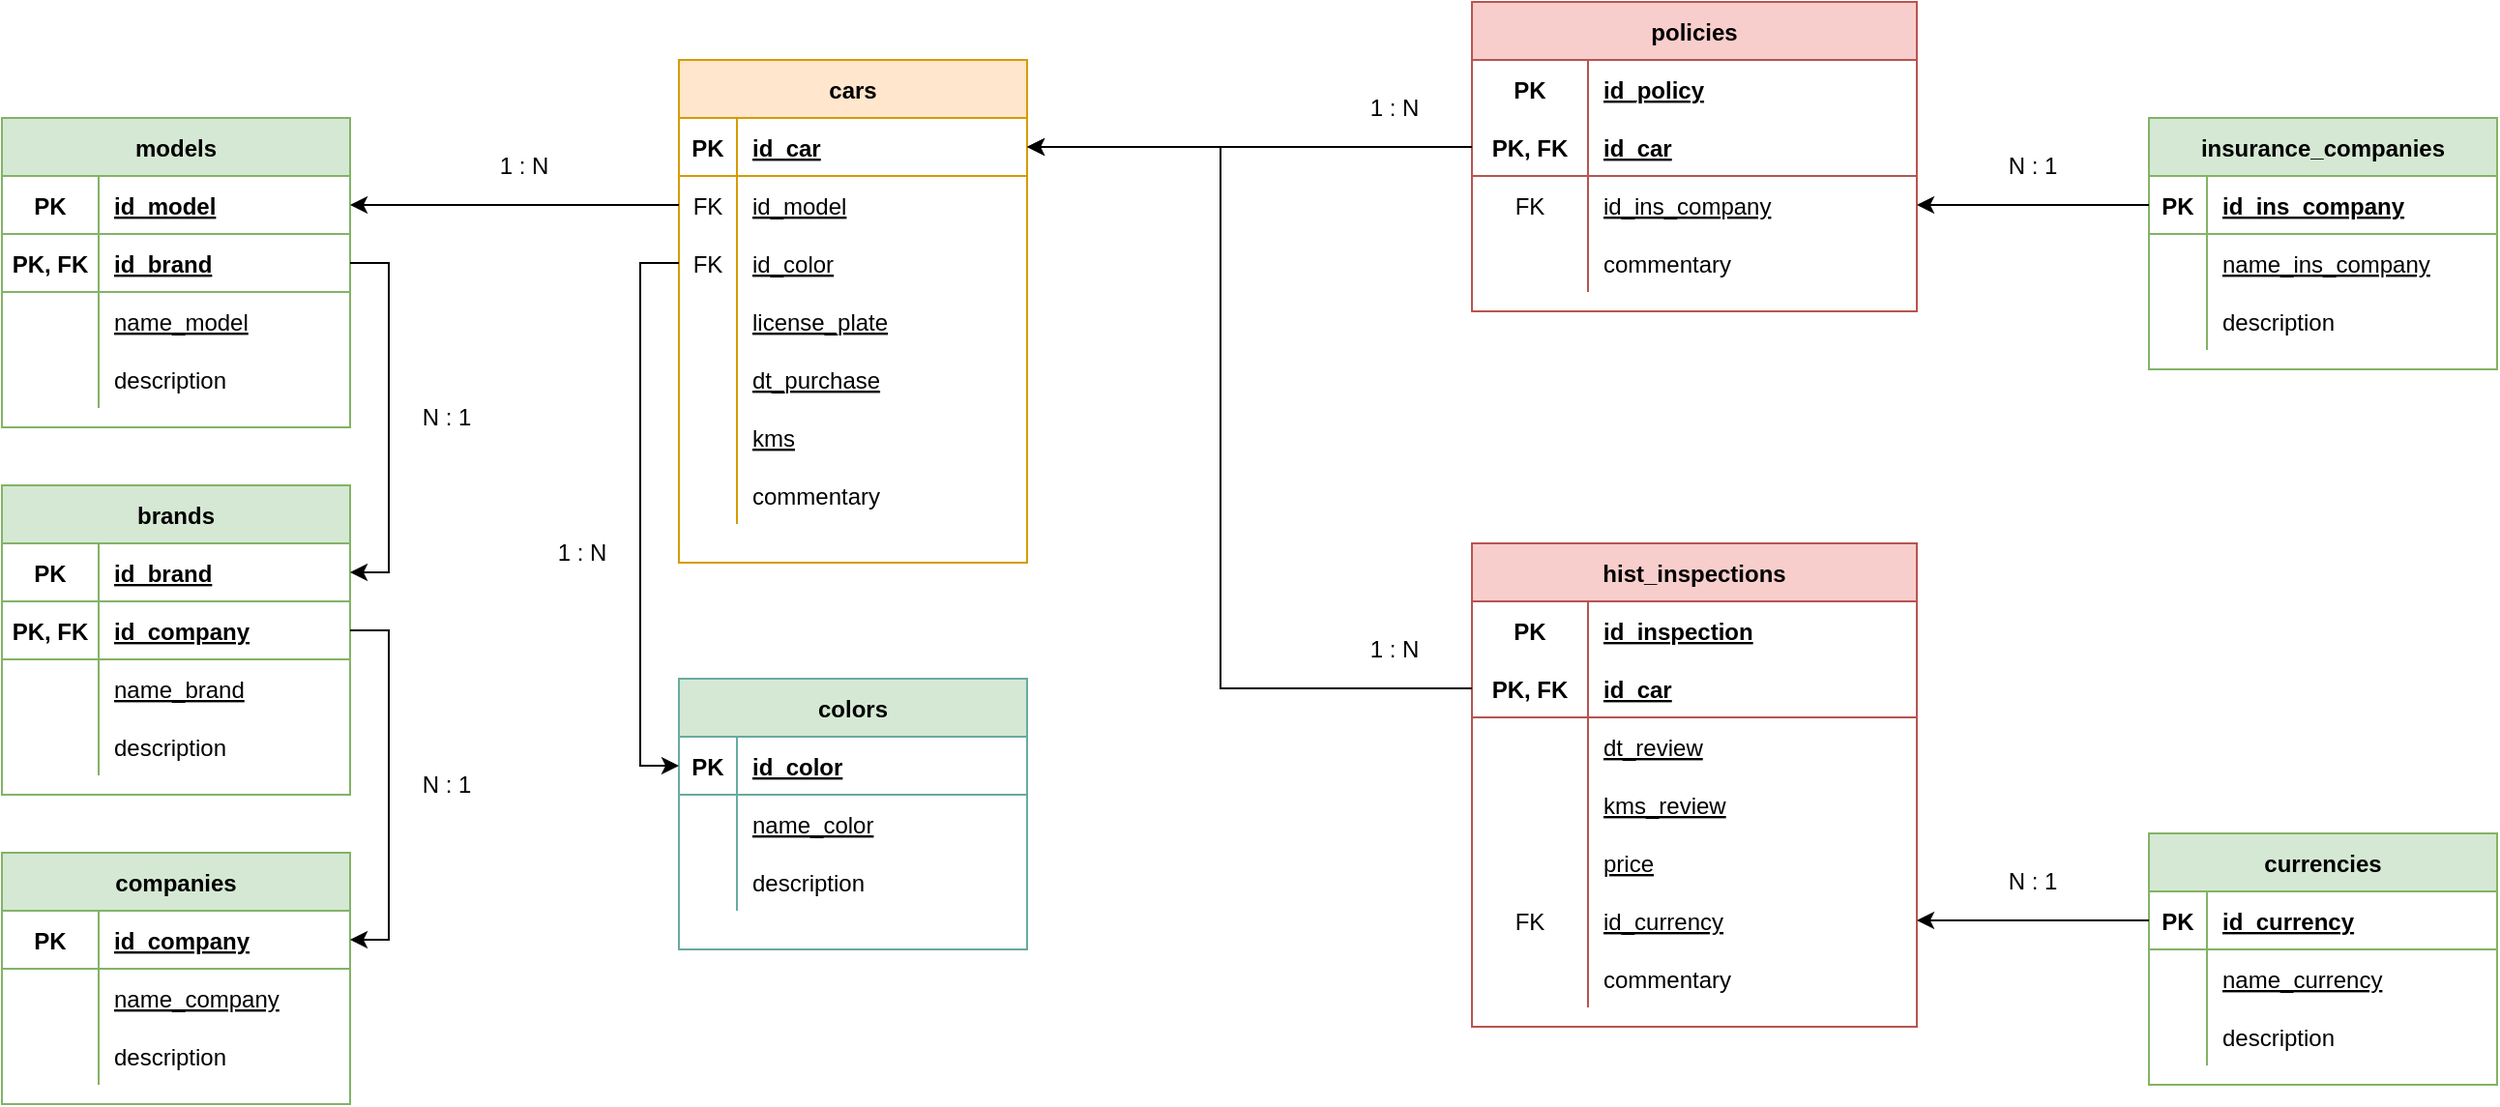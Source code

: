 <mxfile version="20.3.0" type="device"><diagram id="R2lEEEUBdFMjLlhIrx00" name="Page-1"><mxGraphModel dx="1422" dy="857" grid="1" gridSize="10" guides="1" tooltips="1" connect="1" arrows="1" fold="1" page="1" pageScale="1" pageWidth="850" pageHeight="1100" math="0" shadow="0" extFonts="Permanent Marker^https://fonts.googleapis.com/css?family=Permanent+Marker"><root><mxCell id="0"/><mxCell id="1" parent="0"/><mxCell id="6dHlIfz9CADJNxoxIggC-112" value="cars" style="shape=table;startSize=30;container=1;collapsible=1;childLayout=tableLayout;fixedRows=1;rowLines=0;fontStyle=1;align=center;resizeLast=1;strokeColor=#D79B00;fillColor=#ffe6cc;" parent="1" vertex="1"><mxGeometry x="440" y="80" width="180" height="260" as="geometry"/></mxCell><mxCell id="6dHlIfz9CADJNxoxIggC-113" value="" style="shape=tableRow;horizontal=0;startSize=0;swimlaneHead=0;swimlaneBody=0;fillColor=none;collapsible=0;dropTarget=0;points=[[0,0.5],[1,0.5]];portConstraint=eastwest;top=0;left=0;right=0;bottom=1;strokeColor=#D79B00;" parent="6dHlIfz9CADJNxoxIggC-112" vertex="1"><mxGeometry y="30" width="180" height="30" as="geometry"/></mxCell><mxCell id="6dHlIfz9CADJNxoxIggC-114" value="PK" style="shape=partialRectangle;connectable=0;fillColor=none;top=0;left=0;bottom=0;right=0;fontStyle=1;overflow=hidden;strokeColor=#D79B00;" parent="6dHlIfz9CADJNxoxIggC-113" vertex="1"><mxGeometry width="30" height="30" as="geometry"><mxRectangle width="30" height="30" as="alternateBounds"/></mxGeometry></mxCell><mxCell id="6dHlIfz9CADJNxoxIggC-115" value="id_car" style="shape=partialRectangle;connectable=0;fillColor=none;top=0;left=0;bottom=0;right=0;align=left;spacingLeft=6;fontStyle=5;overflow=hidden;strokeColor=#D79B00;" parent="6dHlIfz9CADJNxoxIggC-113" vertex="1"><mxGeometry x="30" width="150" height="30" as="geometry"><mxRectangle width="150" height="30" as="alternateBounds"/></mxGeometry></mxCell><mxCell id="6dHlIfz9CADJNxoxIggC-122" value="" style="shape=tableRow;horizontal=0;startSize=0;swimlaneHead=0;swimlaneBody=0;fillColor=none;collapsible=0;dropTarget=0;points=[[0,0.5],[1,0.5]];portConstraint=eastwest;top=0;left=0;right=0;bottom=0;strokeColor=#D79B00;" parent="6dHlIfz9CADJNxoxIggC-112" vertex="1"><mxGeometry y="60" width="180" height="30" as="geometry"/></mxCell><mxCell id="6dHlIfz9CADJNxoxIggC-123" value="FK" style="shape=partialRectangle;connectable=0;fillColor=none;top=0;left=0;bottom=0;right=0;editable=1;overflow=hidden;strokeColor=#D79B00;" parent="6dHlIfz9CADJNxoxIggC-122" vertex="1"><mxGeometry width="30" height="30" as="geometry"><mxRectangle width="30" height="30" as="alternateBounds"/></mxGeometry></mxCell><mxCell id="6dHlIfz9CADJNxoxIggC-124" value="id_model" style="shape=partialRectangle;connectable=0;fillColor=none;top=0;left=0;bottom=0;right=0;align=left;spacingLeft=6;overflow=hidden;strokeColor=#D79B00;fontStyle=4" parent="6dHlIfz9CADJNxoxIggC-122" vertex="1"><mxGeometry x="30" width="150" height="30" as="geometry"><mxRectangle width="150" height="30" as="alternateBounds"/></mxGeometry></mxCell><mxCell id="6dHlIfz9CADJNxoxIggC-138" value="" style="shape=tableRow;horizontal=0;startSize=0;swimlaneHead=0;swimlaneBody=0;fillColor=none;collapsible=0;dropTarget=0;points=[[0,0.5],[1,0.5]];portConstraint=eastwest;top=0;left=0;right=0;bottom=0;strokeColor=#D79B00;" parent="6dHlIfz9CADJNxoxIggC-112" vertex="1"><mxGeometry y="90" width="180" height="30" as="geometry"/></mxCell><mxCell id="6dHlIfz9CADJNxoxIggC-139" value="FK" style="shape=partialRectangle;connectable=0;fillColor=none;top=0;left=0;bottom=0;right=0;editable=1;overflow=hidden;strokeColor=#D79B00;" parent="6dHlIfz9CADJNxoxIggC-138" vertex="1"><mxGeometry width="30" height="30" as="geometry"><mxRectangle width="30" height="30" as="alternateBounds"/></mxGeometry></mxCell><mxCell id="6dHlIfz9CADJNxoxIggC-140" value="id_color" style="shape=partialRectangle;connectable=0;fillColor=none;top=0;left=0;bottom=0;right=0;align=left;spacingLeft=6;overflow=hidden;strokeColor=#D79B00;fontStyle=4" parent="6dHlIfz9CADJNxoxIggC-138" vertex="1"><mxGeometry x="30" width="150" height="30" as="geometry"><mxRectangle width="150" height="30" as="alternateBounds"/></mxGeometry></mxCell><mxCell id="6dHlIfz9CADJNxoxIggC-141" value="" style="shape=tableRow;horizontal=0;startSize=0;swimlaneHead=0;swimlaneBody=0;fillColor=none;collapsible=0;dropTarget=0;points=[[0,0.5],[1,0.5]];portConstraint=eastwest;top=0;left=0;right=0;bottom=0;strokeColor=#D79B00;" parent="6dHlIfz9CADJNxoxIggC-112" vertex="1"><mxGeometry y="120" width="180" height="30" as="geometry"/></mxCell><mxCell id="6dHlIfz9CADJNxoxIggC-142" value="" style="shape=partialRectangle;connectable=0;fillColor=none;top=0;left=0;bottom=0;right=0;editable=1;overflow=hidden;strokeColor=#D79B00;" parent="6dHlIfz9CADJNxoxIggC-141" vertex="1"><mxGeometry width="30" height="30" as="geometry"><mxRectangle width="30" height="30" as="alternateBounds"/></mxGeometry></mxCell><mxCell id="6dHlIfz9CADJNxoxIggC-143" value="license_plate" style="shape=partialRectangle;connectable=0;fillColor=none;top=0;left=0;bottom=0;right=0;align=left;spacingLeft=6;overflow=hidden;strokeColor=#D79B00;fontStyle=4" parent="6dHlIfz9CADJNxoxIggC-141" vertex="1"><mxGeometry x="30" width="150" height="30" as="geometry"><mxRectangle width="150" height="30" as="alternateBounds"/></mxGeometry></mxCell><mxCell id="0XZxJtU2nAMoWW1lxGQn-33" value="" style="shape=tableRow;horizontal=0;startSize=0;swimlaneHead=0;swimlaneBody=0;fillColor=none;collapsible=0;dropTarget=0;points=[[0,0.5],[1,0.5]];portConstraint=eastwest;top=0;left=0;right=0;bottom=0;strokeColor=#D79B00;" parent="6dHlIfz9CADJNxoxIggC-112" vertex="1"><mxGeometry y="150" width="180" height="30" as="geometry"/></mxCell><mxCell id="0XZxJtU2nAMoWW1lxGQn-34" value="" style="shape=partialRectangle;connectable=0;fillColor=none;top=0;left=0;bottom=0;right=0;editable=1;overflow=hidden;strokeColor=#D79B00;" parent="0XZxJtU2nAMoWW1lxGQn-33" vertex="1"><mxGeometry width="30" height="30" as="geometry"><mxRectangle width="30" height="30" as="alternateBounds"/></mxGeometry></mxCell><mxCell id="0XZxJtU2nAMoWW1lxGQn-35" value="dt_purchase" style="shape=partialRectangle;connectable=0;fillColor=none;top=0;left=0;bottom=0;right=0;align=left;spacingLeft=6;overflow=hidden;strokeColor=#D79B00;fontStyle=4" parent="0XZxJtU2nAMoWW1lxGQn-33" vertex="1"><mxGeometry x="30" width="150" height="30" as="geometry"><mxRectangle width="150" height="30" as="alternateBounds"/></mxGeometry></mxCell><mxCell id="6dHlIfz9CADJNxoxIggC-144" value="" style="shape=tableRow;horizontal=0;startSize=0;swimlaneHead=0;swimlaneBody=0;fillColor=none;collapsible=0;dropTarget=0;points=[[0,0.5],[1,0.5]];portConstraint=eastwest;top=0;left=0;right=0;bottom=0;strokeColor=#D79B00;" parent="6dHlIfz9CADJNxoxIggC-112" vertex="1"><mxGeometry y="180" width="180" height="30" as="geometry"/></mxCell><mxCell id="6dHlIfz9CADJNxoxIggC-145" value="" style="shape=partialRectangle;connectable=0;fillColor=none;top=0;left=0;bottom=0;right=0;editable=1;overflow=hidden;strokeColor=#D79B00;" parent="6dHlIfz9CADJNxoxIggC-144" vertex="1"><mxGeometry width="30" height="30" as="geometry"><mxRectangle width="30" height="30" as="alternateBounds"/></mxGeometry></mxCell><mxCell id="6dHlIfz9CADJNxoxIggC-146" value="kms" style="shape=partialRectangle;connectable=0;fillColor=none;top=0;left=0;bottom=0;right=0;align=left;spacingLeft=6;overflow=hidden;strokeColor=#D79B00;fontStyle=4" parent="6dHlIfz9CADJNxoxIggC-144" vertex="1"><mxGeometry x="30" width="150" height="30" as="geometry"><mxRectangle width="150" height="30" as="alternateBounds"/></mxGeometry></mxCell><mxCell id="0XZxJtU2nAMoWW1lxGQn-15" value="" style="shape=tableRow;horizontal=0;startSize=0;swimlaneHead=0;swimlaneBody=0;fillColor=none;collapsible=0;dropTarget=0;points=[[0,0.5],[1,0.5]];portConstraint=eastwest;top=0;left=0;right=0;bottom=0;strokeColor=#D79B00;" parent="6dHlIfz9CADJNxoxIggC-112" vertex="1"><mxGeometry y="210" width="180" height="30" as="geometry"/></mxCell><mxCell id="0XZxJtU2nAMoWW1lxGQn-16" value="" style="shape=partialRectangle;connectable=0;fillColor=none;top=0;left=0;bottom=0;right=0;editable=1;overflow=hidden;strokeColor=#D79B00;" parent="0XZxJtU2nAMoWW1lxGQn-15" vertex="1"><mxGeometry width="30" height="30" as="geometry"><mxRectangle width="30" height="30" as="alternateBounds"/></mxGeometry></mxCell><mxCell id="0XZxJtU2nAMoWW1lxGQn-17" value="commentary" style="shape=partialRectangle;connectable=0;fillColor=none;top=0;left=0;bottom=0;right=0;align=left;spacingLeft=6;overflow=hidden;strokeColor=#D79B00;fontStyle=0" parent="0XZxJtU2nAMoWW1lxGQn-15" vertex="1"><mxGeometry x="30" width="150" height="30" as="geometry"><mxRectangle width="150" height="30" as="alternateBounds"/></mxGeometry></mxCell><mxCell id="6dHlIfz9CADJNxoxIggC-125" value="hist_inspections" style="shape=table;startSize=30;container=1;collapsible=1;childLayout=tableLayout;fixedRows=1;rowLines=0;fontStyle=1;align=center;resizeLast=1;strokeColor=#B85450;fillColor=#f8cecc;" parent="1" vertex="1"><mxGeometry x="850" y="330" width="230" height="250" as="geometry"/></mxCell><mxCell id="0XZxJtU2nAMoWW1lxGQn-18" value="" style="shape=tableRow;horizontal=0;startSize=0;swimlaneHead=0;swimlaneBody=0;fillColor=none;collapsible=0;dropTarget=0;points=[[0,0.5],[1,0.5]];portConstraint=eastwest;top=0;left=0;right=0;bottom=0;strokeColor=#B85450;" parent="6dHlIfz9CADJNxoxIggC-125" vertex="1"><mxGeometry y="30" width="230" height="30" as="geometry"/></mxCell><mxCell id="0XZxJtU2nAMoWW1lxGQn-19" value="PK" style="shape=partialRectangle;connectable=0;fillColor=none;top=0;left=0;bottom=0;right=0;editable=1;overflow=hidden;strokeColor=#B85450;fontStyle=1" parent="0XZxJtU2nAMoWW1lxGQn-18" vertex="1"><mxGeometry width="60" height="30" as="geometry"><mxRectangle width="60" height="30" as="alternateBounds"/></mxGeometry></mxCell><mxCell id="0XZxJtU2nAMoWW1lxGQn-20" value="id_inspection" style="shape=partialRectangle;connectable=0;fillColor=none;top=0;left=0;bottom=0;right=0;align=left;spacingLeft=6;overflow=hidden;strokeColor=#B85450;fontStyle=5" parent="0XZxJtU2nAMoWW1lxGQn-18" vertex="1"><mxGeometry x="60" width="170" height="30" as="geometry"><mxRectangle width="170" height="30" as="alternateBounds"/></mxGeometry></mxCell><mxCell id="6dHlIfz9CADJNxoxIggC-126" value="" style="shape=tableRow;horizontal=0;startSize=0;swimlaneHead=0;swimlaneBody=0;fillColor=none;collapsible=0;dropTarget=0;points=[[0,0.5],[1,0.5]];portConstraint=eastwest;top=0;left=0;right=0;bottom=1;strokeColor=#B85450;" parent="6dHlIfz9CADJNxoxIggC-125" vertex="1"><mxGeometry y="60" width="230" height="30" as="geometry"/></mxCell><mxCell id="6dHlIfz9CADJNxoxIggC-127" value="PK, FK" style="shape=partialRectangle;connectable=0;fillColor=none;top=0;left=0;bottom=0;right=0;fontStyle=1;overflow=hidden;strokeColor=#B85450;" parent="6dHlIfz9CADJNxoxIggC-126" vertex="1"><mxGeometry width="60" height="30" as="geometry"><mxRectangle width="60" height="30" as="alternateBounds"/></mxGeometry></mxCell><mxCell id="6dHlIfz9CADJNxoxIggC-128" value="id_car" style="shape=partialRectangle;connectable=0;fillColor=none;top=0;left=0;bottom=0;right=0;align=left;spacingLeft=6;fontStyle=5;overflow=hidden;strokeColor=#B85450;" parent="6dHlIfz9CADJNxoxIggC-126" vertex="1"><mxGeometry x="60" width="170" height="30" as="geometry"><mxRectangle width="170" height="30" as="alternateBounds"/></mxGeometry></mxCell><mxCell id="6dHlIfz9CADJNxoxIggC-132" value="" style="shape=tableRow;horizontal=0;startSize=0;swimlaneHead=0;swimlaneBody=0;fillColor=none;collapsible=0;dropTarget=0;points=[[0,0.5],[1,0.5]];portConstraint=eastwest;top=0;left=0;right=0;bottom=0;strokeColor=#B85450;" parent="6dHlIfz9CADJNxoxIggC-125" vertex="1"><mxGeometry y="90" width="230" height="30" as="geometry"/></mxCell><mxCell id="6dHlIfz9CADJNxoxIggC-133" value="" style="shape=partialRectangle;connectable=0;fillColor=none;top=0;left=0;bottom=0;right=0;editable=1;overflow=hidden;strokeColor=#B85450;fontStyle=1" parent="6dHlIfz9CADJNxoxIggC-132" vertex="1"><mxGeometry width="60" height="30" as="geometry"><mxRectangle width="60" height="30" as="alternateBounds"/></mxGeometry></mxCell><mxCell id="6dHlIfz9CADJNxoxIggC-134" value="dt_review" style="shape=partialRectangle;connectable=0;fillColor=none;top=0;left=0;bottom=0;right=0;align=left;spacingLeft=6;overflow=hidden;strokeColor=#B85450;fontStyle=4" parent="6dHlIfz9CADJNxoxIggC-132" vertex="1"><mxGeometry x="60" width="170" height="30" as="geometry"><mxRectangle width="170" height="30" as="alternateBounds"/></mxGeometry></mxCell><mxCell id="6dHlIfz9CADJNxoxIggC-129" value="" style="shape=tableRow;horizontal=0;startSize=0;swimlaneHead=0;swimlaneBody=0;fillColor=none;collapsible=0;dropTarget=0;points=[[0,0.5],[1,0.5]];portConstraint=eastwest;top=0;left=0;right=0;bottom=0;strokeColor=#B85450;" parent="6dHlIfz9CADJNxoxIggC-125" vertex="1"><mxGeometry y="120" width="230" height="30" as="geometry"/></mxCell><mxCell id="6dHlIfz9CADJNxoxIggC-130" value="" style="shape=partialRectangle;connectable=0;fillColor=none;top=0;left=0;bottom=0;right=0;editable=1;overflow=hidden;strokeColor=#B85450;" parent="6dHlIfz9CADJNxoxIggC-129" vertex="1"><mxGeometry width="60" height="30" as="geometry"><mxRectangle width="60" height="30" as="alternateBounds"/></mxGeometry></mxCell><mxCell id="6dHlIfz9CADJNxoxIggC-131" value="kms_review" style="shape=partialRectangle;connectable=0;fillColor=none;top=0;left=0;bottom=0;right=0;align=left;spacingLeft=6;overflow=hidden;strokeColor=#B85450;fontStyle=4" parent="6dHlIfz9CADJNxoxIggC-129" vertex="1"><mxGeometry x="60" width="170" height="30" as="geometry"><mxRectangle width="170" height="30" as="alternateBounds"/></mxGeometry></mxCell><mxCell id="6dHlIfz9CADJNxoxIggC-135" value="" style="shape=tableRow;horizontal=0;startSize=0;swimlaneHead=0;swimlaneBody=0;fillColor=none;collapsible=0;dropTarget=0;points=[[0,0.5],[1,0.5]];portConstraint=eastwest;top=0;left=0;right=0;bottom=0;strokeColor=#B85450;" parent="6dHlIfz9CADJNxoxIggC-125" vertex="1"><mxGeometry y="150" width="230" height="30" as="geometry"/></mxCell><mxCell id="6dHlIfz9CADJNxoxIggC-136" value="" style="shape=partialRectangle;connectable=0;fillColor=none;top=0;left=0;bottom=0;right=0;editable=1;overflow=hidden;strokeColor=#B85450;" parent="6dHlIfz9CADJNxoxIggC-135" vertex="1"><mxGeometry width="60" height="30" as="geometry"><mxRectangle width="60" height="30" as="alternateBounds"/></mxGeometry></mxCell><mxCell id="6dHlIfz9CADJNxoxIggC-137" value="price" style="shape=partialRectangle;connectable=0;fillColor=none;top=0;left=0;bottom=0;right=0;align=left;spacingLeft=6;overflow=hidden;strokeColor=#B85450;fontStyle=4" parent="6dHlIfz9CADJNxoxIggC-135" vertex="1"><mxGeometry x="60" width="170" height="30" as="geometry"><mxRectangle width="170" height="30" as="alternateBounds"/></mxGeometry></mxCell><mxCell id="6dHlIfz9CADJNxoxIggC-237" value="" style="shape=tableRow;horizontal=0;startSize=0;swimlaneHead=0;swimlaneBody=0;fillColor=none;collapsible=0;dropTarget=0;points=[[0,0.5],[1,0.5]];portConstraint=eastwest;top=0;left=0;right=0;bottom=0;strokeColor=#B85450;" parent="6dHlIfz9CADJNxoxIggC-125" vertex="1"><mxGeometry y="180" width="230" height="30" as="geometry"/></mxCell><mxCell id="6dHlIfz9CADJNxoxIggC-238" value="FK" style="shape=partialRectangle;connectable=0;fillColor=none;top=0;left=0;bottom=0;right=0;editable=1;overflow=hidden;strokeColor=#B85450;" parent="6dHlIfz9CADJNxoxIggC-237" vertex="1"><mxGeometry width="60" height="30" as="geometry"><mxRectangle width="60" height="30" as="alternateBounds"/></mxGeometry></mxCell><mxCell id="6dHlIfz9CADJNxoxIggC-239" value="id_currency" style="shape=partialRectangle;connectable=0;fillColor=none;top=0;left=0;bottom=0;right=0;align=left;spacingLeft=6;overflow=hidden;strokeColor=#B85450;fontStyle=4" parent="6dHlIfz9CADJNxoxIggC-237" vertex="1"><mxGeometry x="60" width="170" height="30" as="geometry"><mxRectangle width="170" height="30" as="alternateBounds"/></mxGeometry></mxCell><mxCell id="6dHlIfz9CADJNxoxIggC-166" value="" style="shape=tableRow;horizontal=0;startSize=0;swimlaneHead=0;swimlaneBody=0;fillColor=none;collapsible=0;dropTarget=0;points=[[0,0.5],[1,0.5]];portConstraint=eastwest;top=0;left=0;right=0;bottom=0;strokeColor=#B85450;" parent="6dHlIfz9CADJNxoxIggC-125" vertex="1"><mxGeometry y="210" width="230" height="30" as="geometry"/></mxCell><mxCell id="6dHlIfz9CADJNxoxIggC-167" value="" style="shape=partialRectangle;connectable=0;fillColor=none;top=0;left=0;bottom=0;right=0;editable=1;overflow=hidden;strokeColor=#B85450;" parent="6dHlIfz9CADJNxoxIggC-166" vertex="1"><mxGeometry width="60" height="30" as="geometry"><mxRectangle width="60" height="30" as="alternateBounds"/></mxGeometry></mxCell><mxCell id="6dHlIfz9CADJNxoxIggC-168" value="commentary" style="shape=partialRectangle;connectable=0;fillColor=none;top=0;left=0;bottom=0;right=0;align=left;spacingLeft=6;overflow=hidden;strokeColor=#B85450;fontStyle=0" parent="6dHlIfz9CADJNxoxIggC-166" vertex="1"><mxGeometry x="60" width="170" height="30" as="geometry"><mxRectangle width="170" height="30" as="alternateBounds"/></mxGeometry></mxCell><mxCell id="6dHlIfz9CADJNxoxIggC-150" value="policies" style="shape=table;startSize=30;container=1;collapsible=1;childLayout=tableLayout;fixedRows=1;rowLines=0;fontStyle=1;align=center;resizeLast=1;strokeColor=#B85450;fillColor=#f8cecc;" parent="1" vertex="1"><mxGeometry x="850" y="50" width="230" height="160" as="geometry"/></mxCell><mxCell id="6dHlIfz9CADJNxoxIggC-154" value="" style="shape=tableRow;horizontal=0;startSize=0;swimlaneHead=0;swimlaneBody=0;fillColor=none;collapsible=0;dropTarget=0;points=[[0,0.5],[1,0.5]];portConstraint=eastwest;top=0;left=0;right=0;bottom=0;strokeColor=#B85450;" parent="6dHlIfz9CADJNxoxIggC-150" vertex="1"><mxGeometry y="30" width="230" height="30" as="geometry"/></mxCell><mxCell id="6dHlIfz9CADJNxoxIggC-155" value="PK" style="shape=partialRectangle;connectable=0;fillColor=none;top=0;left=0;bottom=0;right=0;editable=1;overflow=hidden;strokeColor=#B85450;fontStyle=1" parent="6dHlIfz9CADJNxoxIggC-154" vertex="1"><mxGeometry width="60" height="30" as="geometry"><mxRectangle width="60" height="30" as="alternateBounds"/></mxGeometry></mxCell><mxCell id="6dHlIfz9CADJNxoxIggC-156" value="id_policy" style="shape=partialRectangle;connectable=0;fillColor=none;top=0;left=0;bottom=0;right=0;align=left;spacingLeft=6;overflow=hidden;strokeColor=#B85450;fontStyle=5" parent="6dHlIfz9CADJNxoxIggC-154" vertex="1"><mxGeometry x="60" width="170" height="30" as="geometry"><mxRectangle width="170" height="30" as="alternateBounds"/></mxGeometry></mxCell><mxCell id="6dHlIfz9CADJNxoxIggC-151" value="" style="shape=tableRow;horizontal=0;startSize=0;swimlaneHead=0;swimlaneBody=0;fillColor=none;collapsible=0;dropTarget=0;points=[[0,0.5],[1,0.5]];portConstraint=eastwest;top=0;left=0;right=0;bottom=1;strokeColor=#B85450;" parent="6dHlIfz9CADJNxoxIggC-150" vertex="1"><mxGeometry y="60" width="230" height="30" as="geometry"/></mxCell><mxCell id="6dHlIfz9CADJNxoxIggC-152" value="PK, FK" style="shape=partialRectangle;connectable=0;fillColor=none;top=0;left=0;bottom=0;right=0;fontStyle=1;overflow=hidden;strokeColor=#B85450;" parent="6dHlIfz9CADJNxoxIggC-151" vertex="1"><mxGeometry width="60" height="30" as="geometry"><mxRectangle width="60" height="30" as="alternateBounds"/></mxGeometry></mxCell><mxCell id="6dHlIfz9CADJNxoxIggC-153" value="id_car" style="shape=partialRectangle;connectable=0;fillColor=none;top=0;left=0;bottom=0;right=0;align=left;spacingLeft=6;fontStyle=5;overflow=hidden;strokeColor=#B85450;" parent="6dHlIfz9CADJNxoxIggC-151" vertex="1"><mxGeometry x="60" width="170" height="30" as="geometry"><mxRectangle width="170" height="30" as="alternateBounds"/></mxGeometry></mxCell><mxCell id="6dHlIfz9CADJNxoxIggC-163" value="" style="shape=tableRow;horizontal=0;startSize=0;swimlaneHead=0;swimlaneBody=0;fillColor=none;collapsible=0;dropTarget=0;points=[[0,0.5],[1,0.5]];portConstraint=eastwest;top=0;left=0;right=0;bottom=0;strokeColor=#B85450;" parent="6dHlIfz9CADJNxoxIggC-150" vertex="1"><mxGeometry y="90" width="230" height="30" as="geometry"/></mxCell><mxCell id="6dHlIfz9CADJNxoxIggC-164" value="FK" style="shape=partialRectangle;connectable=0;fillColor=none;top=0;left=0;bottom=0;right=0;editable=1;overflow=hidden;strokeColor=#B85450;fontStyle=0" parent="6dHlIfz9CADJNxoxIggC-163" vertex="1"><mxGeometry width="60" height="30" as="geometry"><mxRectangle width="60" height="30" as="alternateBounds"/></mxGeometry></mxCell><mxCell id="6dHlIfz9CADJNxoxIggC-165" value="id_ins_company" style="shape=partialRectangle;connectable=0;fillColor=none;top=0;left=0;bottom=0;right=0;align=left;spacingLeft=6;overflow=hidden;strokeColor=#B85450;fontStyle=4" parent="6dHlIfz9CADJNxoxIggC-163" vertex="1"><mxGeometry x="60" width="170" height="30" as="geometry"><mxRectangle width="170" height="30" as="alternateBounds"/></mxGeometry></mxCell><mxCell id="0XZxJtU2nAMoWW1lxGQn-48" value="" style="shape=tableRow;horizontal=0;startSize=0;swimlaneHead=0;swimlaneBody=0;fillColor=none;collapsible=0;dropTarget=0;points=[[0,0.5],[1,0.5]];portConstraint=eastwest;top=0;left=0;right=0;bottom=0;strokeColor=#B85450;" parent="6dHlIfz9CADJNxoxIggC-150" vertex="1"><mxGeometry y="120" width="230" height="30" as="geometry"/></mxCell><mxCell id="0XZxJtU2nAMoWW1lxGQn-49" value="" style="shape=partialRectangle;connectable=0;fillColor=none;top=0;left=0;bottom=0;right=0;editable=1;overflow=hidden;strokeColor=#B85450;" parent="0XZxJtU2nAMoWW1lxGQn-48" vertex="1"><mxGeometry width="60" height="30" as="geometry"><mxRectangle width="60" height="30" as="alternateBounds"/></mxGeometry></mxCell><mxCell id="0XZxJtU2nAMoWW1lxGQn-50" value="commentary" style="shape=partialRectangle;connectable=0;fillColor=none;top=0;left=0;bottom=0;right=0;align=left;spacingLeft=6;overflow=hidden;strokeColor=#B85450;" parent="0XZxJtU2nAMoWW1lxGQn-48" vertex="1"><mxGeometry x="60" width="170" height="30" as="geometry"><mxRectangle width="170" height="30" as="alternateBounds"/></mxGeometry></mxCell><mxCell id="6dHlIfz9CADJNxoxIggC-208" value="brands" style="shape=table;startSize=30;container=1;collapsible=1;childLayout=tableLayout;fixedRows=1;rowLines=0;fontStyle=1;align=center;resizeLast=1;strokeColor=#82b366;fillColor=#d5e8d4;" parent="1" vertex="1"><mxGeometry x="90" y="300" width="180" height="160" as="geometry"/></mxCell><mxCell id="6dHlIfz9CADJNxoxIggC-209" value="" style="shape=tableRow;horizontal=0;startSize=0;swimlaneHead=0;swimlaneBody=0;fillColor=none;collapsible=0;dropTarget=0;points=[[0,0.5],[1,0.5]];portConstraint=eastwest;top=0;left=0;right=0;bottom=1;strokeColor=#82B366;" parent="6dHlIfz9CADJNxoxIggC-208" vertex="1"><mxGeometry y="30" width="180" height="30" as="geometry"/></mxCell><mxCell id="6dHlIfz9CADJNxoxIggC-210" value="PK" style="shape=partialRectangle;connectable=0;fillColor=none;top=0;left=0;bottom=0;right=0;fontStyle=1;overflow=hidden;strokeColor=#82B366;" parent="6dHlIfz9CADJNxoxIggC-209" vertex="1"><mxGeometry width="50" height="30" as="geometry"><mxRectangle width="50" height="30" as="alternateBounds"/></mxGeometry></mxCell><mxCell id="6dHlIfz9CADJNxoxIggC-211" value="id_brand" style="shape=partialRectangle;connectable=0;fillColor=none;top=0;left=0;bottom=0;right=0;align=left;spacingLeft=6;fontStyle=5;overflow=hidden;strokeColor=#82B366;" parent="6dHlIfz9CADJNxoxIggC-209" vertex="1"><mxGeometry x="50" width="130" height="30" as="geometry"><mxRectangle width="130" height="30" as="alternateBounds"/></mxGeometry></mxCell><mxCell id="6dHlIfz9CADJNxoxIggC-361" value="" style="shape=tableRow;horizontal=0;startSize=0;swimlaneHead=0;swimlaneBody=0;fillColor=none;collapsible=0;dropTarget=0;points=[[0,0.5],[1,0.5]];portConstraint=eastwest;top=0;left=0;right=0;bottom=1;strokeColor=#82B366;" parent="6dHlIfz9CADJNxoxIggC-208" vertex="1"><mxGeometry y="60" width="180" height="30" as="geometry"/></mxCell><mxCell id="6dHlIfz9CADJNxoxIggC-362" value="PK, FK" style="shape=partialRectangle;connectable=0;fillColor=none;top=0;left=0;bottom=0;right=0;fontStyle=1;overflow=hidden;strokeColor=#82B366;" parent="6dHlIfz9CADJNxoxIggC-361" vertex="1"><mxGeometry width="50" height="30" as="geometry"><mxRectangle width="50" height="30" as="alternateBounds"/></mxGeometry></mxCell><mxCell id="6dHlIfz9CADJNxoxIggC-363" value="id_company" style="shape=partialRectangle;connectable=0;fillColor=none;top=0;left=0;bottom=0;right=0;align=left;spacingLeft=6;fontStyle=5;overflow=hidden;strokeColor=#82B366;" parent="6dHlIfz9CADJNxoxIggC-361" vertex="1"><mxGeometry x="50" width="130" height="30" as="geometry"><mxRectangle width="130" height="30" as="alternateBounds"/></mxGeometry></mxCell><mxCell id="6dHlIfz9CADJNxoxIggC-212" value="" style="shape=tableRow;horizontal=0;startSize=0;swimlaneHead=0;swimlaneBody=0;fillColor=none;collapsible=0;dropTarget=0;points=[[0,0.5],[1,0.5]];portConstraint=eastwest;top=0;left=0;right=0;bottom=0;strokeColor=#82B366;" parent="6dHlIfz9CADJNxoxIggC-208" vertex="1"><mxGeometry y="90" width="180" height="30" as="geometry"/></mxCell><mxCell id="6dHlIfz9CADJNxoxIggC-213" value="" style="shape=partialRectangle;connectable=0;fillColor=none;top=0;left=0;bottom=0;right=0;editable=1;overflow=hidden;strokeColor=#82B366;" parent="6dHlIfz9CADJNxoxIggC-212" vertex="1"><mxGeometry width="50" height="30" as="geometry"><mxRectangle width="50" height="30" as="alternateBounds"/></mxGeometry></mxCell><mxCell id="6dHlIfz9CADJNxoxIggC-214" value="name_brand" style="shape=partialRectangle;connectable=0;fillColor=none;top=0;left=0;bottom=0;right=0;align=left;spacingLeft=6;overflow=hidden;strokeColor=#82B366;fontStyle=4" parent="6dHlIfz9CADJNxoxIggC-212" vertex="1"><mxGeometry x="50" width="130" height="30" as="geometry"><mxRectangle width="130" height="30" as="alternateBounds"/></mxGeometry></mxCell><mxCell id="6dHlIfz9CADJNxoxIggC-215" value="" style="shape=tableRow;horizontal=0;startSize=0;swimlaneHead=0;swimlaneBody=0;fillColor=none;collapsible=0;dropTarget=0;points=[[0,0.5],[1,0.5]];portConstraint=eastwest;top=0;left=0;right=0;bottom=0;strokeColor=#82B366;" parent="6dHlIfz9CADJNxoxIggC-208" vertex="1"><mxGeometry y="120" width="180" height="30" as="geometry"/></mxCell><mxCell id="6dHlIfz9CADJNxoxIggC-216" value="" style="shape=partialRectangle;connectable=0;fillColor=none;top=0;left=0;bottom=0;right=0;editable=1;overflow=hidden;strokeColor=#82B366;" parent="6dHlIfz9CADJNxoxIggC-215" vertex="1"><mxGeometry width="50" height="30" as="geometry"><mxRectangle width="50" height="30" as="alternateBounds"/></mxGeometry></mxCell><mxCell id="6dHlIfz9CADJNxoxIggC-217" value="description" style="shape=partialRectangle;connectable=0;fillColor=none;top=0;left=0;bottom=0;right=0;align=left;spacingLeft=6;overflow=hidden;strokeColor=#82B366;" parent="6dHlIfz9CADJNxoxIggC-215" vertex="1"><mxGeometry x="50" width="130" height="30" as="geometry"><mxRectangle width="130" height="30" as="alternateBounds"/></mxGeometry></mxCell><mxCell id="6dHlIfz9CADJNxoxIggC-224" value="currencies" style="shape=table;startSize=30;container=1;collapsible=1;childLayout=tableLayout;fixedRows=1;rowLines=0;fontStyle=1;align=center;resizeLast=1;strokeColor=#82B366;fillColor=#D5E8D4;" parent="1" vertex="1"><mxGeometry x="1200" y="480" width="180" height="130" as="geometry"/></mxCell><mxCell id="6dHlIfz9CADJNxoxIggC-225" value="" style="shape=tableRow;horizontal=0;startSize=0;swimlaneHead=0;swimlaneBody=0;fillColor=none;collapsible=0;dropTarget=0;points=[[0,0.5],[1,0.5]];portConstraint=eastwest;top=0;left=0;right=0;bottom=1;strokeColor=#82B366;" parent="6dHlIfz9CADJNxoxIggC-224" vertex="1"><mxGeometry y="30" width="180" height="30" as="geometry"/></mxCell><mxCell id="6dHlIfz9CADJNxoxIggC-226" value="PK" style="shape=partialRectangle;connectable=0;fillColor=none;top=0;left=0;bottom=0;right=0;fontStyle=1;overflow=hidden;strokeColor=#82B366;" parent="6dHlIfz9CADJNxoxIggC-225" vertex="1"><mxGeometry width="30" height="30" as="geometry"><mxRectangle width="30" height="30" as="alternateBounds"/></mxGeometry></mxCell><mxCell id="6dHlIfz9CADJNxoxIggC-227" value="id_currency" style="shape=partialRectangle;connectable=0;fillColor=none;top=0;left=0;bottom=0;right=0;align=left;spacingLeft=6;fontStyle=5;overflow=hidden;strokeColor=#82B366;" parent="6dHlIfz9CADJNxoxIggC-225" vertex="1"><mxGeometry x="30" width="150" height="30" as="geometry"><mxRectangle width="150" height="30" as="alternateBounds"/></mxGeometry></mxCell><mxCell id="6dHlIfz9CADJNxoxIggC-228" value="" style="shape=tableRow;horizontal=0;startSize=0;swimlaneHead=0;swimlaneBody=0;fillColor=none;collapsible=0;dropTarget=0;points=[[0,0.5],[1,0.5]];portConstraint=eastwest;top=0;left=0;right=0;bottom=0;strokeColor=#82B366;" parent="6dHlIfz9CADJNxoxIggC-224" vertex="1"><mxGeometry y="60" width="180" height="30" as="geometry"/></mxCell><mxCell id="6dHlIfz9CADJNxoxIggC-229" value="" style="shape=partialRectangle;connectable=0;fillColor=none;top=0;left=0;bottom=0;right=0;editable=1;overflow=hidden;strokeColor=#82B366;" parent="6dHlIfz9CADJNxoxIggC-228" vertex="1"><mxGeometry width="30" height="30" as="geometry"><mxRectangle width="30" height="30" as="alternateBounds"/></mxGeometry></mxCell><mxCell id="6dHlIfz9CADJNxoxIggC-230" value="name_currency" style="shape=partialRectangle;connectable=0;fillColor=none;top=0;left=0;bottom=0;right=0;align=left;spacingLeft=6;overflow=hidden;strokeColor=#82B366;fontStyle=4" parent="6dHlIfz9CADJNxoxIggC-228" vertex="1"><mxGeometry x="30" width="150" height="30" as="geometry"><mxRectangle width="150" height="30" as="alternateBounds"/></mxGeometry></mxCell><mxCell id="0XZxJtU2nAMoWW1lxGQn-11" value="" style="shape=tableRow;horizontal=0;startSize=0;swimlaneHead=0;swimlaneBody=0;fillColor=none;collapsible=0;dropTarget=0;points=[[0,0.5],[1,0.5]];portConstraint=eastwest;top=0;left=0;right=0;bottom=0;strokeColor=#82B366;" parent="6dHlIfz9CADJNxoxIggC-224" vertex="1"><mxGeometry y="90" width="180" height="30" as="geometry"/></mxCell><mxCell id="0XZxJtU2nAMoWW1lxGQn-12" value="" style="shape=partialRectangle;connectable=0;fillColor=none;top=0;left=0;bottom=0;right=0;editable=1;overflow=hidden;strokeColor=#82B366;" parent="0XZxJtU2nAMoWW1lxGQn-11" vertex="1"><mxGeometry width="30" height="30" as="geometry"><mxRectangle width="30" height="30" as="alternateBounds"/></mxGeometry></mxCell><mxCell id="0XZxJtU2nAMoWW1lxGQn-13" value="description" style="shape=partialRectangle;connectable=0;fillColor=none;top=0;left=0;bottom=0;right=0;align=left;spacingLeft=6;overflow=hidden;strokeColor=#82B366;fontStyle=0" parent="0XZxJtU2nAMoWW1lxGQn-11" vertex="1"><mxGeometry x="30" width="150" height="30" as="geometry"><mxRectangle width="150" height="30" as="alternateBounds"/></mxGeometry></mxCell><mxCell id="6dHlIfz9CADJNxoxIggC-292" value="colors" style="shape=table;startSize=30;container=1;collapsible=1;childLayout=tableLayout;fixedRows=1;rowLines=0;fontStyle=1;align=center;resizeLast=1;strokeColor=#67AB9F;fillColor=#D5E8D4;" parent="1" vertex="1"><mxGeometry x="440" y="400" width="180" height="140" as="geometry"/></mxCell><mxCell id="6dHlIfz9CADJNxoxIggC-293" value="" style="shape=tableRow;horizontal=0;startSize=0;swimlaneHead=0;swimlaneBody=0;fillColor=none;collapsible=0;dropTarget=0;points=[[0,0.5],[1,0.5]];portConstraint=eastwest;top=0;left=0;right=0;bottom=1;strokeColor=#67AB9F;" parent="6dHlIfz9CADJNxoxIggC-292" vertex="1"><mxGeometry y="30" width="180" height="30" as="geometry"/></mxCell><mxCell id="6dHlIfz9CADJNxoxIggC-294" value="PK" style="shape=partialRectangle;connectable=0;fillColor=none;top=0;left=0;bottom=0;right=0;fontStyle=1;overflow=hidden;strokeColor=#67AB9F;" parent="6dHlIfz9CADJNxoxIggC-293" vertex="1"><mxGeometry width="30" height="30" as="geometry"><mxRectangle width="30" height="30" as="alternateBounds"/></mxGeometry></mxCell><mxCell id="6dHlIfz9CADJNxoxIggC-295" value="id_color" style="shape=partialRectangle;connectable=0;fillColor=none;top=0;left=0;bottom=0;right=0;align=left;spacingLeft=6;fontStyle=5;overflow=hidden;strokeColor=#67AB9F;" parent="6dHlIfz9CADJNxoxIggC-293" vertex="1"><mxGeometry x="30" width="150" height="30" as="geometry"><mxRectangle width="150" height="30" as="alternateBounds"/></mxGeometry></mxCell><mxCell id="6dHlIfz9CADJNxoxIggC-296" value="" style="shape=tableRow;horizontal=0;startSize=0;swimlaneHead=0;swimlaneBody=0;fillColor=none;collapsible=0;dropTarget=0;points=[[0,0.5],[1,0.5]];portConstraint=eastwest;top=0;left=0;right=0;bottom=0;strokeColor=#67AB9F;" parent="6dHlIfz9CADJNxoxIggC-292" vertex="1"><mxGeometry y="60" width="180" height="30" as="geometry"/></mxCell><mxCell id="6dHlIfz9CADJNxoxIggC-297" value="" style="shape=partialRectangle;connectable=0;fillColor=none;top=0;left=0;bottom=0;right=0;editable=1;overflow=hidden;strokeColor=#67AB9F;" parent="6dHlIfz9CADJNxoxIggC-296" vertex="1"><mxGeometry width="30" height="30" as="geometry"><mxRectangle width="30" height="30" as="alternateBounds"/></mxGeometry></mxCell><mxCell id="6dHlIfz9CADJNxoxIggC-298" value="name_color" style="shape=partialRectangle;connectable=0;fillColor=none;top=0;left=0;bottom=0;right=0;align=left;spacingLeft=6;overflow=hidden;strokeColor=#67AB9F;fontStyle=4" parent="6dHlIfz9CADJNxoxIggC-296" vertex="1"><mxGeometry x="30" width="150" height="30" as="geometry"><mxRectangle width="150" height="30" as="alternateBounds"/></mxGeometry></mxCell><mxCell id="6dHlIfz9CADJNxoxIggC-299" value="" style="shape=tableRow;horizontal=0;startSize=0;swimlaneHead=0;swimlaneBody=0;fillColor=none;collapsible=0;dropTarget=0;points=[[0,0.5],[1,0.5]];portConstraint=eastwest;top=0;left=0;right=0;bottom=0;strokeColor=#67AB9F;" parent="6dHlIfz9CADJNxoxIggC-292" vertex="1"><mxGeometry y="90" width="180" height="30" as="geometry"/></mxCell><mxCell id="6dHlIfz9CADJNxoxIggC-300" value="" style="shape=partialRectangle;connectable=0;fillColor=none;top=0;left=0;bottom=0;right=0;editable=1;overflow=hidden;strokeColor=#67AB9F;" parent="6dHlIfz9CADJNxoxIggC-299" vertex="1"><mxGeometry width="30" height="30" as="geometry"><mxRectangle width="30" height="30" as="alternateBounds"/></mxGeometry></mxCell><mxCell id="6dHlIfz9CADJNxoxIggC-301" value="description" style="shape=partialRectangle;connectable=0;fillColor=none;top=0;left=0;bottom=0;right=0;align=left;spacingLeft=6;overflow=hidden;strokeColor=#67AB9F;" parent="6dHlIfz9CADJNxoxIggC-299" vertex="1"><mxGeometry x="30" width="150" height="30" as="geometry"><mxRectangle width="150" height="30" as="alternateBounds"/></mxGeometry></mxCell><mxCell id="6dHlIfz9CADJNxoxIggC-330" value="companies" style="shape=table;startSize=30;container=1;collapsible=1;childLayout=tableLayout;fixedRows=1;rowLines=0;fontStyle=1;align=center;resizeLast=1;strokeColor=#82b366;fillColor=#d5e8d4;" parent="1" vertex="1"><mxGeometry x="90" y="490" width="180" height="130" as="geometry"/></mxCell><mxCell id="6dHlIfz9CADJNxoxIggC-331" value="" style="shape=tableRow;horizontal=0;startSize=0;swimlaneHead=0;swimlaneBody=0;fillColor=none;collapsible=0;dropTarget=0;points=[[0,0.5],[1,0.5]];portConstraint=eastwest;top=0;left=0;right=0;bottom=1;strokeColor=#82B366;" parent="6dHlIfz9CADJNxoxIggC-330" vertex="1"><mxGeometry y="30" width="180" height="30" as="geometry"/></mxCell><mxCell id="6dHlIfz9CADJNxoxIggC-332" value="PK" style="shape=partialRectangle;connectable=0;fillColor=none;top=0;left=0;bottom=0;right=0;fontStyle=1;overflow=hidden;strokeColor=#99004D;" parent="6dHlIfz9CADJNxoxIggC-331" vertex="1"><mxGeometry width="50" height="30" as="geometry"><mxRectangle width="50" height="30" as="alternateBounds"/></mxGeometry></mxCell><mxCell id="6dHlIfz9CADJNxoxIggC-333" value="id_company" style="shape=partialRectangle;connectable=0;fillColor=none;top=0;left=0;bottom=0;right=0;align=left;spacingLeft=6;fontStyle=5;overflow=hidden;strokeColor=#82B366;" parent="6dHlIfz9CADJNxoxIggC-331" vertex="1"><mxGeometry x="50" width="130" height="30" as="geometry"><mxRectangle width="130" height="30" as="alternateBounds"/></mxGeometry></mxCell><mxCell id="6dHlIfz9CADJNxoxIggC-334" value="" style="shape=tableRow;horizontal=0;startSize=0;swimlaneHead=0;swimlaneBody=0;fillColor=none;collapsible=0;dropTarget=0;points=[[0,0.5],[1,0.5]];portConstraint=eastwest;top=0;left=0;right=0;bottom=0;strokeColor=#82B366;" parent="6dHlIfz9CADJNxoxIggC-330" vertex="1"><mxGeometry y="60" width="180" height="30" as="geometry"/></mxCell><mxCell id="6dHlIfz9CADJNxoxIggC-335" value="" style="shape=partialRectangle;connectable=0;fillColor=none;top=0;left=0;bottom=0;right=0;editable=1;overflow=hidden;strokeColor=#82B366;" parent="6dHlIfz9CADJNxoxIggC-334" vertex="1"><mxGeometry width="50" height="30" as="geometry"><mxRectangle width="50" height="30" as="alternateBounds"/></mxGeometry></mxCell><mxCell id="6dHlIfz9CADJNxoxIggC-336" value="name_company" style="shape=partialRectangle;connectable=0;fillColor=none;top=0;left=0;bottom=0;right=0;align=left;spacingLeft=6;overflow=hidden;strokeColor=#82B366;fontStyle=4" parent="6dHlIfz9CADJNxoxIggC-334" vertex="1"><mxGeometry x="50" width="130" height="30" as="geometry"><mxRectangle width="130" height="30" as="alternateBounds"/></mxGeometry></mxCell><mxCell id="6dHlIfz9CADJNxoxIggC-337" value="" style="shape=tableRow;horizontal=0;startSize=0;swimlaneHead=0;swimlaneBody=0;fillColor=none;collapsible=0;dropTarget=0;points=[[0,0.5],[1,0.5]];portConstraint=eastwest;top=0;left=0;right=0;bottom=0;strokeColor=#82B366;" parent="6dHlIfz9CADJNxoxIggC-330" vertex="1"><mxGeometry y="90" width="180" height="30" as="geometry"/></mxCell><mxCell id="6dHlIfz9CADJNxoxIggC-338" value="" style="shape=partialRectangle;connectable=0;fillColor=none;top=0;left=0;bottom=0;right=0;editable=1;overflow=hidden;strokeColor=#82B366;" parent="6dHlIfz9CADJNxoxIggC-337" vertex="1"><mxGeometry width="50" height="30" as="geometry"><mxRectangle width="50" height="30" as="alternateBounds"/></mxGeometry></mxCell><mxCell id="6dHlIfz9CADJNxoxIggC-339" value="description" style="shape=partialRectangle;connectable=0;fillColor=none;top=0;left=0;bottom=0;right=0;align=left;spacingLeft=6;overflow=hidden;strokeColor=#82B366;" parent="6dHlIfz9CADJNxoxIggC-337" vertex="1"><mxGeometry x="50" width="130" height="30" as="geometry"><mxRectangle width="130" height="30" as="alternateBounds"/></mxGeometry></mxCell><mxCell id="6dHlIfz9CADJNxoxIggC-347" value="models" style="shape=table;startSize=30;container=1;collapsible=1;childLayout=tableLayout;fixedRows=1;rowLines=0;fontStyle=1;align=center;resizeLast=1;strokeColor=#82B366;fillColor=#D5E8D4;" parent="1" vertex="1"><mxGeometry x="90" y="110" width="180" height="160" as="geometry"/></mxCell><mxCell id="6dHlIfz9CADJNxoxIggC-348" value="" style="shape=tableRow;horizontal=0;startSize=0;swimlaneHead=0;swimlaneBody=0;fillColor=none;collapsible=0;dropTarget=0;points=[[0,0.5],[1,0.5]];portConstraint=eastwest;top=0;left=0;right=0;bottom=1;strokeColor=#82B366;" parent="6dHlIfz9CADJNxoxIggC-347" vertex="1"><mxGeometry y="30" width="180" height="30" as="geometry"/></mxCell><mxCell id="6dHlIfz9CADJNxoxIggC-349" value="PK" style="shape=partialRectangle;connectable=0;fillColor=none;top=0;left=0;bottom=0;right=0;fontStyle=1;overflow=hidden;strokeColor=#82B366;" parent="6dHlIfz9CADJNxoxIggC-348" vertex="1"><mxGeometry width="50" height="30" as="geometry"><mxRectangle width="50" height="30" as="alternateBounds"/></mxGeometry></mxCell><mxCell id="6dHlIfz9CADJNxoxIggC-350" value="id_model" style="shape=partialRectangle;connectable=0;fillColor=none;top=0;left=0;bottom=0;right=0;align=left;spacingLeft=6;fontStyle=5;overflow=hidden;strokeColor=#82B366;" parent="6dHlIfz9CADJNxoxIggC-348" vertex="1"><mxGeometry x="50" width="130" height="30" as="geometry"><mxRectangle width="130" height="30" as="alternateBounds"/></mxGeometry></mxCell><mxCell id="6dHlIfz9CADJNxoxIggC-357" value="" style="shape=tableRow;horizontal=0;startSize=0;swimlaneHead=0;swimlaneBody=0;fillColor=none;collapsible=0;dropTarget=0;points=[[0,0.5],[1,0.5]];portConstraint=eastwest;top=0;left=0;right=0;bottom=1;strokeColor=#82B366;" parent="6dHlIfz9CADJNxoxIggC-347" vertex="1"><mxGeometry y="60" width="180" height="30" as="geometry"/></mxCell><mxCell id="6dHlIfz9CADJNxoxIggC-358" value="PK, FK" style="shape=partialRectangle;connectable=0;fillColor=none;top=0;left=0;bottom=0;right=0;fontStyle=1;overflow=hidden;strokeColor=#82B366;" parent="6dHlIfz9CADJNxoxIggC-357" vertex="1"><mxGeometry width="50" height="30" as="geometry"><mxRectangle width="50" height="30" as="alternateBounds"/></mxGeometry></mxCell><mxCell id="6dHlIfz9CADJNxoxIggC-359" value="id_brand" style="shape=partialRectangle;connectable=0;fillColor=none;top=0;left=0;bottom=0;right=0;align=left;spacingLeft=6;fontStyle=5;overflow=hidden;strokeColor=#82B366;" parent="6dHlIfz9CADJNxoxIggC-357" vertex="1"><mxGeometry x="50" width="130" height="30" as="geometry"><mxRectangle width="130" height="30" as="alternateBounds"/></mxGeometry></mxCell><mxCell id="6dHlIfz9CADJNxoxIggC-351" value="" style="shape=tableRow;horizontal=0;startSize=0;swimlaneHead=0;swimlaneBody=0;fillColor=none;collapsible=0;dropTarget=0;points=[[0,0.5],[1,0.5]];portConstraint=eastwest;top=0;left=0;right=0;bottom=0;strokeColor=#82B366;" parent="6dHlIfz9CADJNxoxIggC-347" vertex="1"><mxGeometry y="90" width="180" height="30" as="geometry"/></mxCell><mxCell id="6dHlIfz9CADJNxoxIggC-352" value="" style="shape=partialRectangle;connectable=0;fillColor=none;top=0;left=0;bottom=0;right=0;editable=1;overflow=hidden;strokeColor=#82B366;" parent="6dHlIfz9CADJNxoxIggC-351" vertex="1"><mxGeometry width="50" height="30" as="geometry"><mxRectangle width="50" height="30" as="alternateBounds"/></mxGeometry></mxCell><mxCell id="6dHlIfz9CADJNxoxIggC-353" value="name_model" style="shape=partialRectangle;connectable=0;fillColor=none;top=0;left=0;bottom=0;right=0;align=left;spacingLeft=6;overflow=hidden;strokeColor=#82B366;fontStyle=4" parent="6dHlIfz9CADJNxoxIggC-351" vertex="1"><mxGeometry x="50" width="130" height="30" as="geometry"><mxRectangle width="130" height="30" as="alternateBounds"/></mxGeometry></mxCell><mxCell id="6dHlIfz9CADJNxoxIggC-354" value="" style="shape=tableRow;horizontal=0;startSize=0;swimlaneHead=0;swimlaneBody=0;fillColor=none;collapsible=0;dropTarget=0;points=[[0,0.5],[1,0.5]];portConstraint=eastwest;top=0;left=0;right=0;bottom=0;strokeColor=#82B366;" parent="6dHlIfz9CADJNxoxIggC-347" vertex="1"><mxGeometry y="120" width="180" height="30" as="geometry"/></mxCell><mxCell id="6dHlIfz9CADJNxoxIggC-355" value="" style="shape=partialRectangle;connectable=0;fillColor=none;top=0;left=0;bottom=0;right=0;editable=1;overflow=hidden;strokeColor=#82B366;" parent="6dHlIfz9CADJNxoxIggC-354" vertex="1"><mxGeometry width="50" height="30" as="geometry"><mxRectangle width="50" height="30" as="alternateBounds"/></mxGeometry></mxCell><mxCell id="6dHlIfz9CADJNxoxIggC-356" value="description" style="shape=partialRectangle;connectable=0;fillColor=none;top=0;left=0;bottom=0;right=0;align=left;spacingLeft=6;overflow=hidden;strokeColor=#82B366;" parent="6dHlIfz9CADJNxoxIggC-354" vertex="1"><mxGeometry x="50" width="130" height="30" as="geometry"><mxRectangle width="130" height="30" as="alternateBounds"/></mxGeometry></mxCell><mxCell id="0XZxJtU2nAMoWW1lxGQn-1" value="insurance_companies" style="shape=table;startSize=30;container=1;collapsible=1;childLayout=tableLayout;fixedRows=1;rowLines=0;fontStyle=1;align=center;resizeLast=1;strokeColor=#82B366;fillColor=#D5E8D4;" parent="1" vertex="1"><mxGeometry x="1200" y="110" width="180" height="130" as="geometry"/></mxCell><mxCell id="0XZxJtU2nAMoWW1lxGQn-2" value="" style="shape=tableRow;horizontal=0;startSize=0;swimlaneHead=0;swimlaneBody=0;fillColor=none;collapsible=0;dropTarget=0;points=[[0,0.5],[1,0.5]];portConstraint=eastwest;top=0;left=0;right=0;bottom=1;strokeColor=#82B366;" parent="0XZxJtU2nAMoWW1lxGQn-1" vertex="1"><mxGeometry y="30" width="180" height="30" as="geometry"/></mxCell><mxCell id="0XZxJtU2nAMoWW1lxGQn-3" value="PK" style="shape=partialRectangle;connectable=0;fillColor=none;top=0;left=0;bottom=0;right=0;fontStyle=1;overflow=hidden;strokeColor=#82B366;" parent="0XZxJtU2nAMoWW1lxGQn-2" vertex="1"><mxGeometry width="30" height="30" as="geometry"><mxRectangle width="30" height="30" as="alternateBounds"/></mxGeometry></mxCell><mxCell id="0XZxJtU2nAMoWW1lxGQn-4" value="id_ins_company" style="shape=partialRectangle;connectable=0;fillColor=none;top=0;left=0;bottom=0;right=0;align=left;spacingLeft=6;fontStyle=5;overflow=hidden;strokeColor=#82B366;" parent="0XZxJtU2nAMoWW1lxGQn-2" vertex="1"><mxGeometry x="30" width="150" height="30" as="geometry"><mxRectangle width="150" height="30" as="alternateBounds"/></mxGeometry></mxCell><mxCell id="0XZxJtU2nAMoWW1lxGQn-5" value="" style="shape=tableRow;horizontal=0;startSize=0;swimlaneHead=0;swimlaneBody=0;fillColor=none;collapsible=0;dropTarget=0;points=[[0,0.5],[1,0.5]];portConstraint=eastwest;top=0;left=0;right=0;bottom=0;strokeColor=#82B366;" parent="0XZxJtU2nAMoWW1lxGQn-1" vertex="1"><mxGeometry y="60" width="180" height="30" as="geometry"/></mxCell><mxCell id="0XZxJtU2nAMoWW1lxGQn-6" value="" style="shape=partialRectangle;connectable=0;fillColor=none;top=0;left=0;bottom=0;right=0;editable=1;overflow=hidden;strokeColor=#82B366;" parent="0XZxJtU2nAMoWW1lxGQn-5" vertex="1"><mxGeometry width="30" height="30" as="geometry"><mxRectangle width="30" height="30" as="alternateBounds"/></mxGeometry></mxCell><mxCell id="0XZxJtU2nAMoWW1lxGQn-7" value="name_ins_company" style="shape=partialRectangle;connectable=0;fillColor=none;top=0;left=0;bottom=0;right=0;align=left;spacingLeft=6;overflow=hidden;strokeColor=#82B366;fontStyle=4" parent="0XZxJtU2nAMoWW1lxGQn-5" vertex="1"><mxGeometry x="30" width="150" height="30" as="geometry"><mxRectangle width="150" height="30" as="alternateBounds"/></mxGeometry></mxCell><mxCell id="0XZxJtU2nAMoWW1lxGQn-8" value="" style="shape=tableRow;horizontal=0;startSize=0;swimlaneHead=0;swimlaneBody=0;fillColor=none;collapsible=0;dropTarget=0;points=[[0,0.5],[1,0.5]];portConstraint=eastwest;top=0;left=0;right=0;bottom=0;strokeColor=#82B366;" parent="0XZxJtU2nAMoWW1lxGQn-1" vertex="1"><mxGeometry y="90" width="180" height="30" as="geometry"/></mxCell><mxCell id="0XZxJtU2nAMoWW1lxGQn-9" value="" style="shape=partialRectangle;connectable=0;fillColor=none;top=0;left=0;bottom=0;right=0;editable=1;overflow=hidden;strokeColor=#82B366;" parent="0XZxJtU2nAMoWW1lxGQn-8" vertex="1"><mxGeometry width="30" height="30" as="geometry"><mxRectangle width="30" height="30" as="alternateBounds"/></mxGeometry></mxCell><mxCell id="0XZxJtU2nAMoWW1lxGQn-10" value="description" style="shape=partialRectangle;connectable=0;fillColor=none;top=0;left=0;bottom=0;right=0;align=left;spacingLeft=6;overflow=hidden;strokeColor=#82B366;fontStyle=0" parent="0XZxJtU2nAMoWW1lxGQn-8" vertex="1"><mxGeometry x="30" width="150" height="30" as="geometry"><mxRectangle width="150" height="30" as="alternateBounds"/></mxGeometry></mxCell><mxCell id="0XZxJtU2nAMoWW1lxGQn-41" style="edgeStyle=orthogonalEdgeStyle;rounded=0;orthogonalLoop=1;jettySize=auto;html=1;exitX=0;exitY=0.5;exitDx=0;exitDy=0;" parent="1" source="6dHlIfz9CADJNxoxIggC-225" target="6dHlIfz9CADJNxoxIggC-237" edge="1"><mxGeometry relative="1" as="geometry"/></mxCell><mxCell id="0XZxJtU2nAMoWW1lxGQn-45" style="edgeStyle=orthogonalEdgeStyle;rounded=0;orthogonalLoop=1;jettySize=auto;html=1;exitX=0;exitY=0.5;exitDx=0;exitDy=0;entryX=1;entryY=0.5;entryDx=0;entryDy=0;" parent="1" source="6dHlIfz9CADJNxoxIggC-126" target="6dHlIfz9CADJNxoxIggC-113" edge="1"><mxGeometry relative="1" as="geometry"><Array as="points"><mxPoint x="830" y="405"/><mxPoint x="720" y="405"/><mxPoint x="720" y="125"/></Array></mxGeometry></mxCell><mxCell id="0XZxJtU2nAMoWW1lxGQn-52" style="edgeStyle=orthogonalEdgeStyle;rounded=0;orthogonalLoop=1;jettySize=auto;html=1;exitX=0;exitY=0.5;exitDx=0;exitDy=0;entryX=1;entryY=0.5;entryDx=0;entryDy=0;" parent="1" source="0XZxJtU2nAMoWW1lxGQn-2" target="6dHlIfz9CADJNxoxIggC-163" edge="1"><mxGeometry relative="1" as="geometry"/></mxCell><mxCell id="0XZxJtU2nAMoWW1lxGQn-54" style="edgeStyle=orthogonalEdgeStyle;rounded=0;orthogonalLoop=1;jettySize=auto;html=1;exitX=0;exitY=0.5;exitDx=0;exitDy=0;entryX=1;entryY=0.5;entryDx=0;entryDy=0;" parent="1" source="6dHlIfz9CADJNxoxIggC-151" target="6dHlIfz9CADJNxoxIggC-113" edge="1"><mxGeometry relative="1" as="geometry"/></mxCell><mxCell id="0XZxJtU2nAMoWW1lxGQn-68" style="edgeStyle=orthogonalEdgeStyle;rounded=0;orthogonalLoop=1;jettySize=auto;html=1;exitX=0;exitY=0.5;exitDx=0;exitDy=0;entryX=1;entryY=0.5;entryDx=0;entryDy=0;" parent="1" source="6dHlIfz9CADJNxoxIggC-122" target="6dHlIfz9CADJNxoxIggC-348" edge="1"><mxGeometry relative="1" as="geometry"/></mxCell><mxCell id="0XZxJtU2nAMoWW1lxGQn-69" style="edgeStyle=orthogonalEdgeStyle;rounded=0;orthogonalLoop=1;jettySize=auto;html=1;exitX=1;exitY=0.5;exitDx=0;exitDy=0;entryX=1;entryY=0.5;entryDx=0;entryDy=0;" parent="1" source="6dHlIfz9CADJNxoxIggC-357" target="6dHlIfz9CADJNxoxIggC-209" edge="1"><mxGeometry relative="1" as="geometry"/></mxCell><mxCell id="0XZxJtU2nAMoWW1lxGQn-70" style="edgeStyle=orthogonalEdgeStyle;rounded=0;orthogonalLoop=1;jettySize=auto;html=1;exitX=1;exitY=0.5;exitDx=0;exitDy=0;entryX=1;entryY=0.5;entryDx=0;entryDy=0;" parent="1" source="6dHlIfz9CADJNxoxIggC-361" target="6dHlIfz9CADJNxoxIggC-331" edge="1"><mxGeometry relative="1" as="geometry"/></mxCell><mxCell id="EA9xD4yyZMYFfZXYVqth-1" style="edgeStyle=orthogonalEdgeStyle;rounded=0;orthogonalLoop=1;jettySize=auto;html=1;exitX=0;exitY=0.5;exitDx=0;exitDy=0;entryX=0;entryY=0.5;entryDx=0;entryDy=0;" parent="1" source="6dHlIfz9CADJNxoxIggC-138" target="6dHlIfz9CADJNxoxIggC-293" edge="1"><mxGeometry relative="1" as="geometry"/></mxCell><mxCell id="EA9xD4yyZMYFfZXYVqth-2" value="1 : N" style="text;html=1;strokeColor=none;fillColor=none;align=center;verticalAlign=middle;whiteSpace=wrap;rounded=0;" parent="1" vertex="1"><mxGeometry x="330" y="120" width="60" height="30" as="geometry"/></mxCell><mxCell id="EA9xD4yyZMYFfZXYVqth-4" value="N : 1" style="text;html=1;strokeColor=none;fillColor=none;align=center;verticalAlign=middle;whiteSpace=wrap;rounded=0;" parent="1" vertex="1"><mxGeometry x="290" y="250" width="60" height="30" as="geometry"/></mxCell><mxCell id="EA9xD4yyZMYFfZXYVqth-5" value="N : 1" style="text;html=1;strokeColor=none;fillColor=none;align=center;verticalAlign=middle;whiteSpace=wrap;rounded=0;" parent="1" vertex="1"><mxGeometry x="290" y="440" width="60" height="30" as="geometry"/></mxCell><mxCell id="EA9xD4yyZMYFfZXYVqth-6" value="1 : N" style="text;html=1;strokeColor=none;fillColor=none;align=center;verticalAlign=middle;whiteSpace=wrap;rounded=0;" parent="1" vertex="1"><mxGeometry x="360" y="320" width="60" height="30" as="geometry"/></mxCell><mxCell id="EA9xD4yyZMYFfZXYVqth-7" value="1 : N" style="text;html=1;strokeColor=none;fillColor=none;align=center;verticalAlign=middle;whiteSpace=wrap;rounded=0;" parent="1" vertex="1"><mxGeometry x="780" y="90" width="60" height="30" as="geometry"/></mxCell><mxCell id="EA9xD4yyZMYFfZXYVqth-8" value="1 : N" style="text;html=1;strokeColor=none;fillColor=none;align=center;verticalAlign=middle;whiteSpace=wrap;rounded=0;" parent="1" vertex="1"><mxGeometry x="780" y="370" width="60" height="30" as="geometry"/></mxCell><mxCell id="EA9xD4yyZMYFfZXYVqth-9" value="N : 1" style="text;html=1;strokeColor=none;fillColor=none;align=center;verticalAlign=middle;whiteSpace=wrap;rounded=0;" parent="1" vertex="1"><mxGeometry x="1110" y="120" width="60" height="30" as="geometry"/></mxCell><mxCell id="EA9xD4yyZMYFfZXYVqth-10" value="N : 1" style="text;html=1;strokeColor=none;fillColor=none;align=center;verticalAlign=middle;whiteSpace=wrap;rounded=0;" parent="1" vertex="1"><mxGeometry x="1110" y="490" width="60" height="30" as="geometry"/></mxCell></root></mxGraphModel></diagram></mxfile>